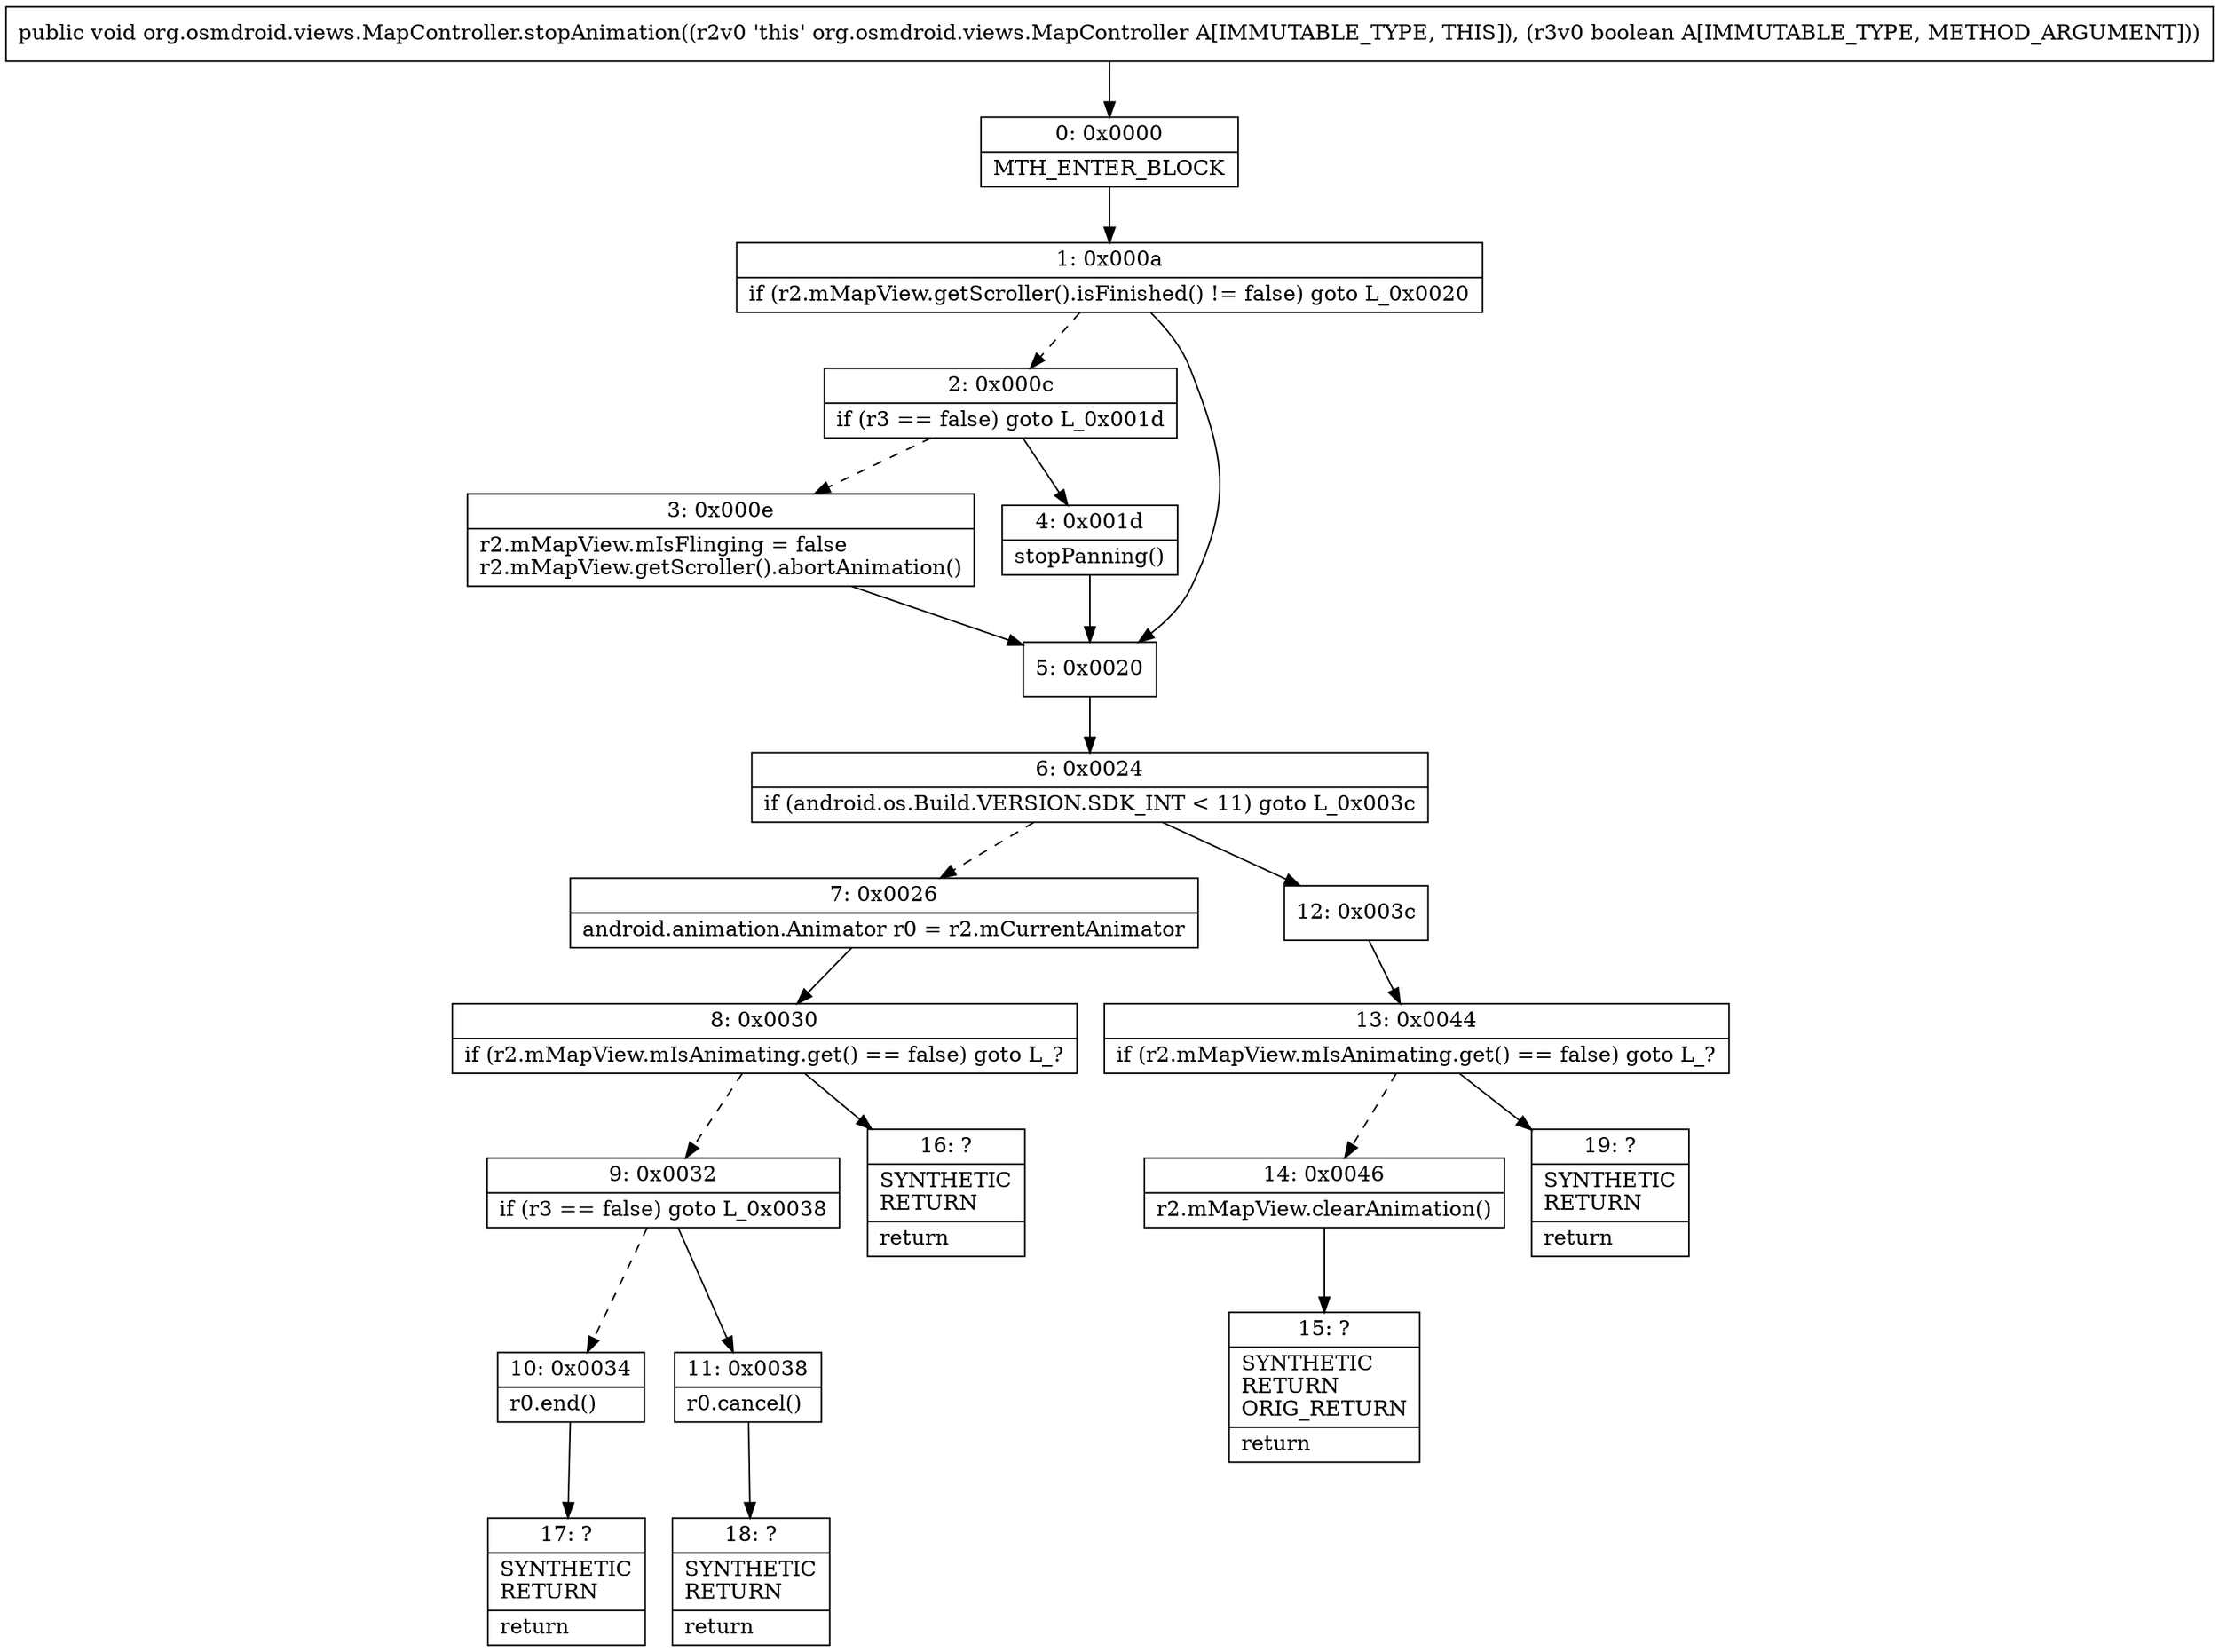 digraph "CFG fororg.osmdroid.views.MapController.stopAnimation(Z)V" {
Node_0 [shape=record,label="{0\:\ 0x0000|MTH_ENTER_BLOCK\l}"];
Node_1 [shape=record,label="{1\:\ 0x000a|if (r2.mMapView.getScroller().isFinished() != false) goto L_0x0020\l}"];
Node_2 [shape=record,label="{2\:\ 0x000c|if (r3 == false) goto L_0x001d\l}"];
Node_3 [shape=record,label="{3\:\ 0x000e|r2.mMapView.mIsFlinging = false\lr2.mMapView.getScroller().abortAnimation()\l}"];
Node_4 [shape=record,label="{4\:\ 0x001d|stopPanning()\l}"];
Node_5 [shape=record,label="{5\:\ 0x0020}"];
Node_6 [shape=record,label="{6\:\ 0x0024|if (android.os.Build.VERSION.SDK_INT \< 11) goto L_0x003c\l}"];
Node_7 [shape=record,label="{7\:\ 0x0026|android.animation.Animator r0 = r2.mCurrentAnimator\l}"];
Node_8 [shape=record,label="{8\:\ 0x0030|if (r2.mMapView.mIsAnimating.get() == false) goto L_?\l}"];
Node_9 [shape=record,label="{9\:\ 0x0032|if (r3 == false) goto L_0x0038\l}"];
Node_10 [shape=record,label="{10\:\ 0x0034|r0.end()\l}"];
Node_11 [shape=record,label="{11\:\ 0x0038|r0.cancel()\l}"];
Node_12 [shape=record,label="{12\:\ 0x003c}"];
Node_13 [shape=record,label="{13\:\ 0x0044|if (r2.mMapView.mIsAnimating.get() == false) goto L_?\l}"];
Node_14 [shape=record,label="{14\:\ 0x0046|r2.mMapView.clearAnimation()\l}"];
Node_15 [shape=record,label="{15\:\ ?|SYNTHETIC\lRETURN\lORIG_RETURN\l|return\l}"];
Node_16 [shape=record,label="{16\:\ ?|SYNTHETIC\lRETURN\l|return\l}"];
Node_17 [shape=record,label="{17\:\ ?|SYNTHETIC\lRETURN\l|return\l}"];
Node_18 [shape=record,label="{18\:\ ?|SYNTHETIC\lRETURN\l|return\l}"];
Node_19 [shape=record,label="{19\:\ ?|SYNTHETIC\lRETURN\l|return\l}"];
MethodNode[shape=record,label="{public void org.osmdroid.views.MapController.stopAnimation((r2v0 'this' org.osmdroid.views.MapController A[IMMUTABLE_TYPE, THIS]), (r3v0 boolean A[IMMUTABLE_TYPE, METHOD_ARGUMENT])) }"];
MethodNode -> Node_0;
Node_0 -> Node_1;
Node_1 -> Node_2[style=dashed];
Node_1 -> Node_5;
Node_2 -> Node_3[style=dashed];
Node_2 -> Node_4;
Node_3 -> Node_5;
Node_4 -> Node_5;
Node_5 -> Node_6;
Node_6 -> Node_7[style=dashed];
Node_6 -> Node_12;
Node_7 -> Node_8;
Node_8 -> Node_9[style=dashed];
Node_8 -> Node_16;
Node_9 -> Node_10[style=dashed];
Node_9 -> Node_11;
Node_10 -> Node_17;
Node_11 -> Node_18;
Node_12 -> Node_13;
Node_13 -> Node_14[style=dashed];
Node_13 -> Node_19;
Node_14 -> Node_15;
}

